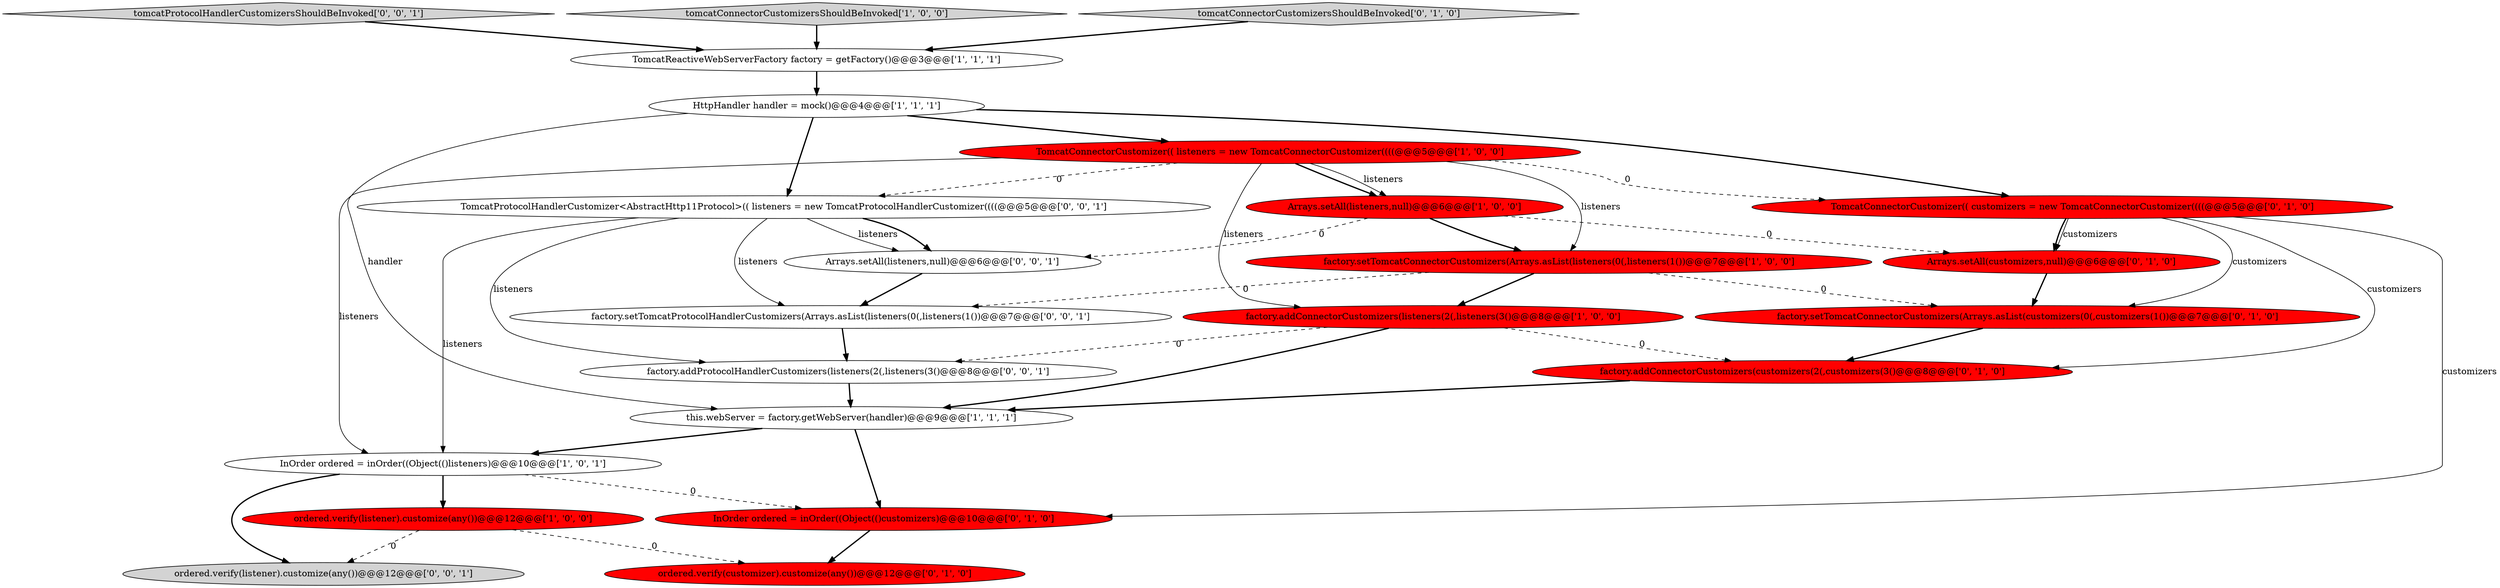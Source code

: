 digraph {
5 [style = filled, label = "factory.addConnectorCustomizers(listeners(2(,listeners(3()@@@8@@@['1', '0', '0']", fillcolor = red, shape = ellipse image = "AAA1AAABBB1BBB"];
18 [style = filled, label = "tomcatProtocolHandlerCustomizersShouldBeInvoked['0', '0', '1']", fillcolor = lightgray, shape = diamond image = "AAA0AAABBB3BBB"];
19 [style = filled, label = "factory.setTomcatProtocolHandlerCustomizers(Arrays.asList(listeners(0(,listeners(1())@@@7@@@['0', '0', '1']", fillcolor = white, shape = ellipse image = "AAA0AAABBB3BBB"];
21 [style = filled, label = "Arrays.setAll(listeners,null)@@@6@@@['0', '0', '1']", fillcolor = white, shape = ellipse image = "AAA0AAABBB3BBB"];
1 [style = filled, label = "TomcatReactiveWebServerFactory factory = getFactory()@@@3@@@['1', '1', '1']", fillcolor = white, shape = ellipse image = "AAA0AAABBB1BBB"];
17 [style = filled, label = "TomcatProtocolHandlerCustomizer<AbstractHttp11Protocol>(( listeners = new TomcatProtocolHandlerCustomizer((((@@@5@@@['0', '0', '1']", fillcolor = white, shape = ellipse image = "AAA0AAABBB3BBB"];
16 [style = filled, label = "InOrder ordered = inOrder((Object(()customizers)@@@10@@@['0', '1', '0']", fillcolor = red, shape = ellipse image = "AAA1AAABBB2BBB"];
10 [style = filled, label = "factory.addConnectorCustomizers(customizers(2(,customizers(3()@@@8@@@['0', '1', '0']", fillcolor = red, shape = ellipse image = "AAA1AAABBB2BBB"];
0 [style = filled, label = "factory.setTomcatConnectorCustomizers(Arrays.asList(listeners(0(,listeners(1())@@@7@@@['1', '0', '0']", fillcolor = red, shape = ellipse image = "AAA1AAABBB1BBB"];
11 [style = filled, label = "ordered.verify(customizer).customize(any())@@@12@@@['0', '1', '0']", fillcolor = red, shape = ellipse image = "AAA1AAABBB2BBB"];
4 [style = filled, label = "Arrays.setAll(listeners,null)@@@6@@@['1', '0', '0']", fillcolor = red, shape = ellipse image = "AAA1AAABBB1BBB"];
2 [style = filled, label = "HttpHandler handler = mock()@@@4@@@['1', '1', '1']", fillcolor = white, shape = ellipse image = "AAA0AAABBB1BBB"];
6 [style = filled, label = "this.webServer = factory.getWebServer(handler)@@@9@@@['1', '1', '1']", fillcolor = white, shape = ellipse image = "AAA0AAABBB1BBB"];
9 [style = filled, label = "tomcatConnectorCustomizersShouldBeInvoked['1', '0', '0']", fillcolor = lightgray, shape = diamond image = "AAA0AAABBB1BBB"];
22 [style = filled, label = "ordered.verify(listener).customize(any())@@@12@@@['0', '0', '1']", fillcolor = lightgray, shape = ellipse image = "AAA0AAABBB3BBB"];
8 [style = filled, label = "ordered.verify(listener).customize(any())@@@12@@@['1', '0', '0']", fillcolor = red, shape = ellipse image = "AAA1AAABBB1BBB"];
7 [style = filled, label = "InOrder ordered = inOrder((Object(()listeners)@@@10@@@['1', '0', '1']", fillcolor = white, shape = ellipse image = "AAA0AAABBB1BBB"];
14 [style = filled, label = "factory.setTomcatConnectorCustomizers(Arrays.asList(customizers(0(,customizers(1())@@@7@@@['0', '1', '0']", fillcolor = red, shape = ellipse image = "AAA1AAABBB2BBB"];
20 [style = filled, label = "factory.addProtocolHandlerCustomizers(listeners(2(,listeners(3()@@@8@@@['0', '0', '1']", fillcolor = white, shape = ellipse image = "AAA0AAABBB3BBB"];
12 [style = filled, label = "Arrays.setAll(customizers,null)@@@6@@@['0', '1', '0']", fillcolor = red, shape = ellipse image = "AAA1AAABBB2BBB"];
13 [style = filled, label = "tomcatConnectorCustomizersShouldBeInvoked['0', '1', '0']", fillcolor = lightgray, shape = diamond image = "AAA0AAABBB2BBB"];
15 [style = filled, label = "TomcatConnectorCustomizer(( customizers = new TomcatConnectorCustomizer((((@@@5@@@['0', '1', '0']", fillcolor = red, shape = ellipse image = "AAA1AAABBB2BBB"];
3 [style = filled, label = "TomcatConnectorCustomizer(( listeners = new TomcatConnectorCustomizer((((@@@5@@@['1', '0', '0']", fillcolor = red, shape = ellipse image = "AAA1AAABBB1BBB"];
2->17 [style = bold, label=""];
17->19 [style = solid, label="listeners"];
16->11 [style = bold, label=""];
3->17 [style = dashed, label="0"];
21->19 [style = bold, label=""];
15->10 [style = solid, label="customizers"];
7->16 [style = dashed, label="0"];
0->19 [style = dashed, label="0"];
19->20 [style = bold, label=""];
2->3 [style = bold, label=""];
17->21 [style = solid, label="listeners"];
14->10 [style = bold, label=""];
17->7 [style = solid, label="listeners"];
20->6 [style = bold, label=""];
7->8 [style = bold, label=""];
4->21 [style = dashed, label="0"];
3->4 [style = bold, label=""];
10->6 [style = bold, label=""];
13->1 [style = bold, label=""];
4->0 [style = bold, label=""];
4->12 [style = dashed, label="0"];
5->20 [style = dashed, label="0"];
15->14 [style = solid, label="customizers"];
3->0 [style = solid, label="listeners"];
0->14 [style = dashed, label="0"];
7->22 [style = bold, label=""];
8->22 [style = dashed, label="0"];
5->6 [style = bold, label=""];
18->1 [style = bold, label=""];
5->10 [style = dashed, label="0"];
6->16 [style = bold, label=""];
3->5 [style = solid, label="listeners"];
15->16 [style = solid, label="customizers"];
3->7 [style = solid, label="listeners"];
2->15 [style = bold, label=""];
12->14 [style = bold, label=""];
3->15 [style = dashed, label="0"];
1->2 [style = bold, label=""];
15->12 [style = bold, label=""];
17->20 [style = solid, label="listeners"];
8->11 [style = dashed, label="0"];
6->7 [style = bold, label=""];
9->1 [style = bold, label=""];
17->21 [style = bold, label=""];
3->4 [style = solid, label="listeners"];
15->12 [style = solid, label="customizers"];
0->5 [style = bold, label=""];
2->6 [style = solid, label="handler"];
}
